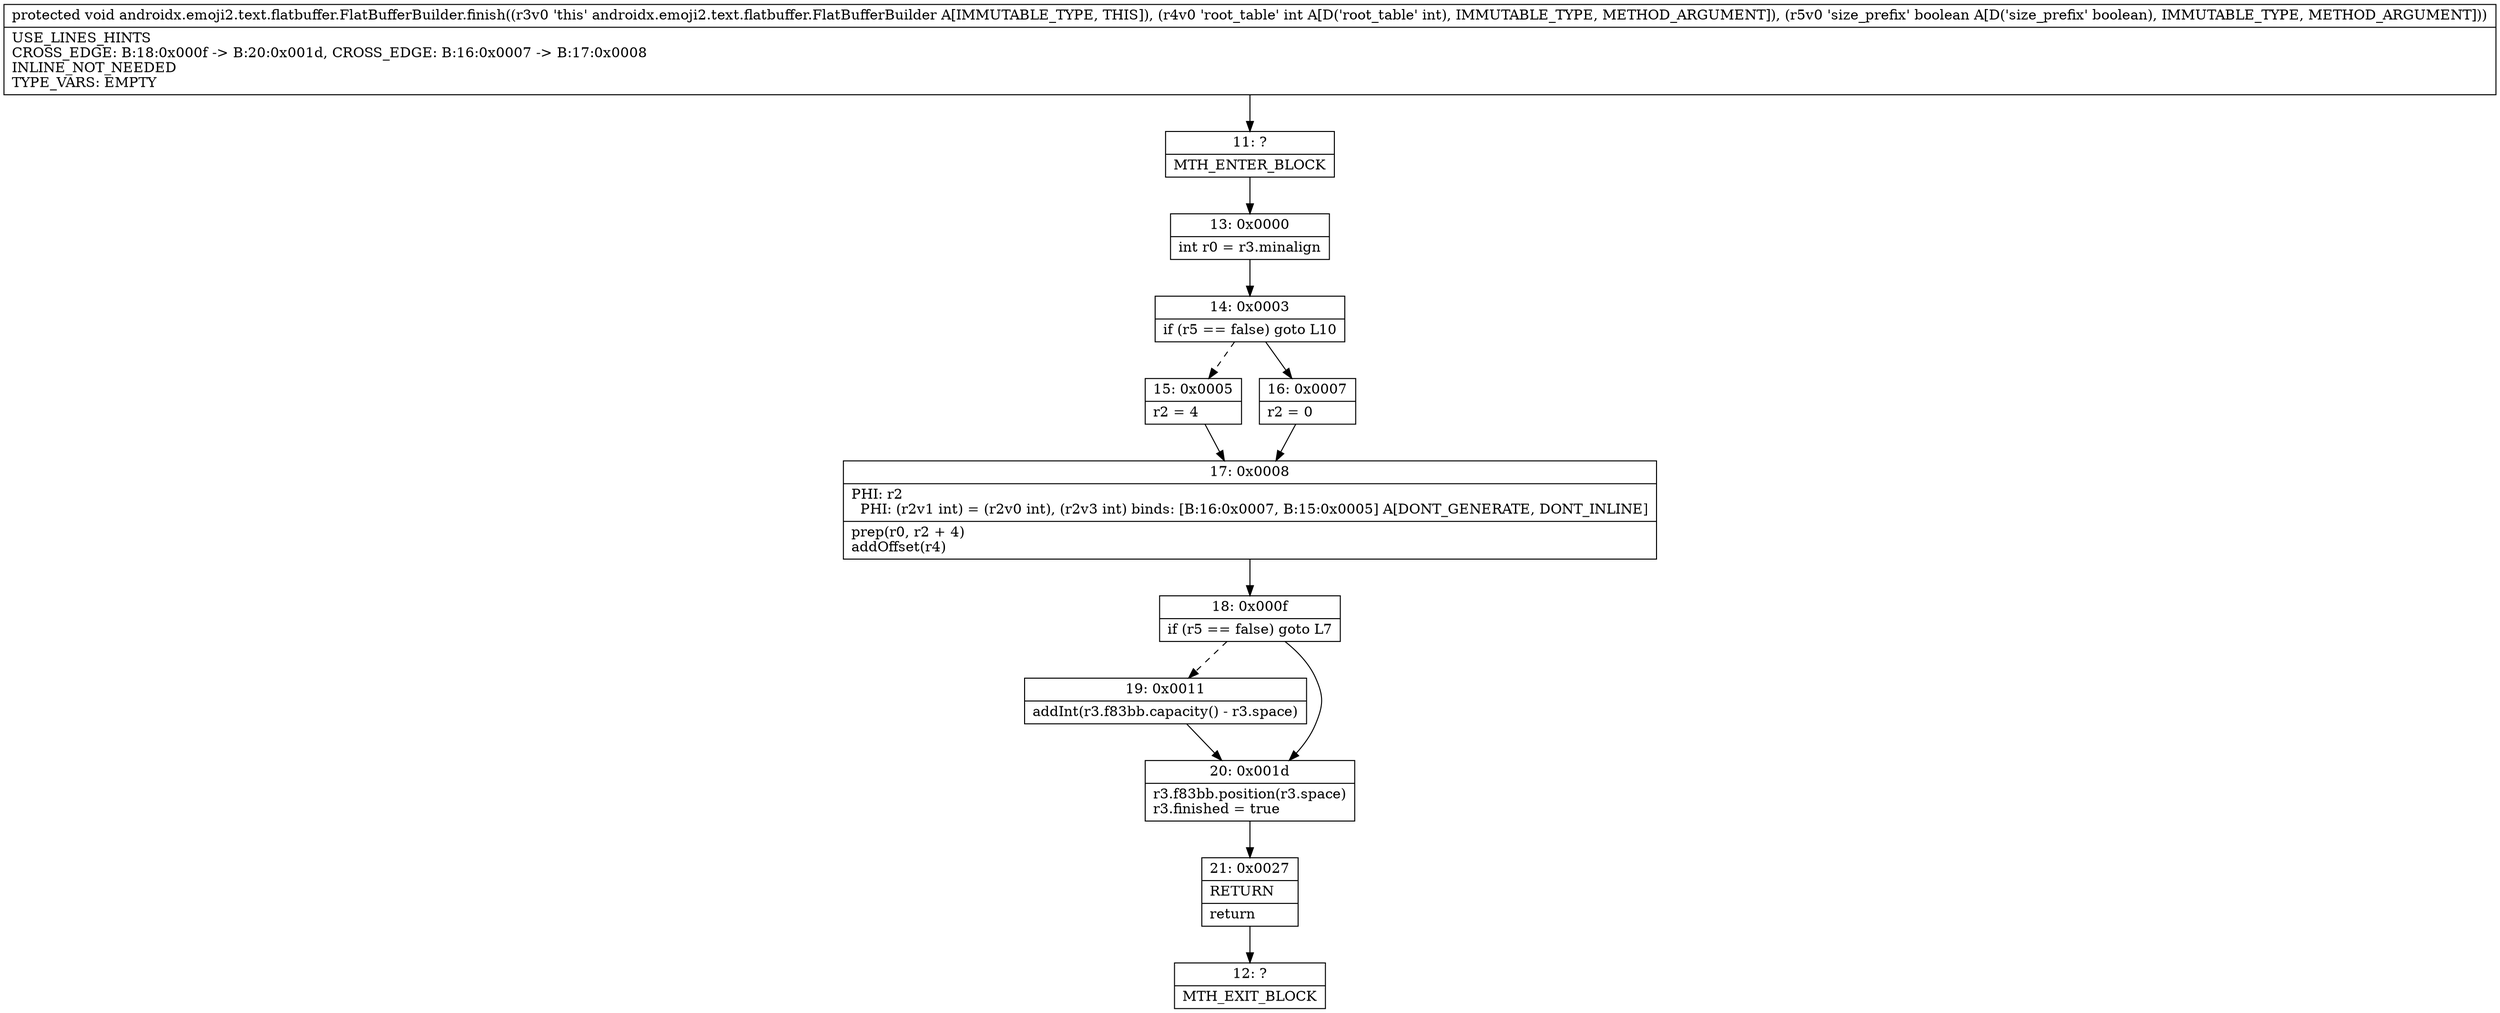 digraph "CFG forandroidx.emoji2.text.flatbuffer.FlatBufferBuilder.finish(IZ)V" {
Node_11 [shape=record,label="{11\:\ ?|MTH_ENTER_BLOCK\l}"];
Node_13 [shape=record,label="{13\:\ 0x0000|int r0 = r3.minalign\l}"];
Node_14 [shape=record,label="{14\:\ 0x0003|if (r5 == false) goto L10\l}"];
Node_15 [shape=record,label="{15\:\ 0x0005|r2 = 4\l}"];
Node_17 [shape=record,label="{17\:\ 0x0008|PHI: r2 \l  PHI: (r2v1 int) = (r2v0 int), (r2v3 int) binds: [B:16:0x0007, B:15:0x0005] A[DONT_GENERATE, DONT_INLINE]\l|prep(r0, r2 + 4)\laddOffset(r4)\l}"];
Node_18 [shape=record,label="{18\:\ 0x000f|if (r5 == false) goto L7\l}"];
Node_19 [shape=record,label="{19\:\ 0x0011|addInt(r3.f83bb.capacity() \- r3.space)\l}"];
Node_20 [shape=record,label="{20\:\ 0x001d|r3.f83bb.position(r3.space)\lr3.finished = true\l}"];
Node_21 [shape=record,label="{21\:\ 0x0027|RETURN\l|return\l}"];
Node_12 [shape=record,label="{12\:\ ?|MTH_EXIT_BLOCK\l}"];
Node_16 [shape=record,label="{16\:\ 0x0007|r2 = 0\l}"];
MethodNode[shape=record,label="{protected void androidx.emoji2.text.flatbuffer.FlatBufferBuilder.finish((r3v0 'this' androidx.emoji2.text.flatbuffer.FlatBufferBuilder A[IMMUTABLE_TYPE, THIS]), (r4v0 'root_table' int A[D('root_table' int), IMMUTABLE_TYPE, METHOD_ARGUMENT]), (r5v0 'size_prefix' boolean A[D('size_prefix' boolean), IMMUTABLE_TYPE, METHOD_ARGUMENT]))  | USE_LINES_HINTS\lCROSS_EDGE: B:18:0x000f \-\> B:20:0x001d, CROSS_EDGE: B:16:0x0007 \-\> B:17:0x0008\lINLINE_NOT_NEEDED\lTYPE_VARS: EMPTY\l}"];
MethodNode -> Node_11;Node_11 -> Node_13;
Node_13 -> Node_14;
Node_14 -> Node_15[style=dashed];
Node_14 -> Node_16;
Node_15 -> Node_17;
Node_17 -> Node_18;
Node_18 -> Node_19[style=dashed];
Node_18 -> Node_20;
Node_19 -> Node_20;
Node_20 -> Node_21;
Node_21 -> Node_12;
Node_16 -> Node_17;
}

